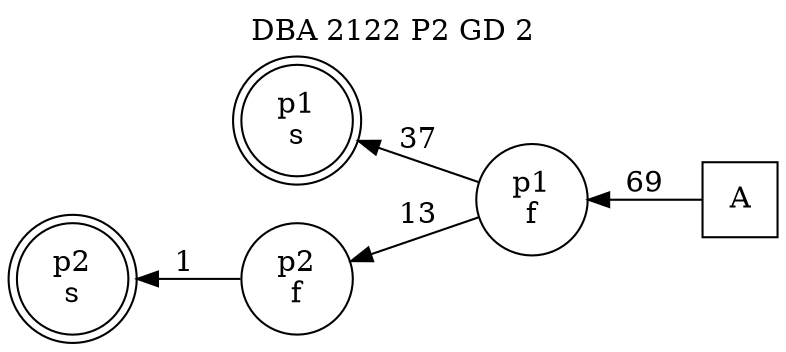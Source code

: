 digraph DBA_2122_P2_GD_2_GOOD {
labelloc="tl"
label= " DBA 2122 P2 GD 2 "
rankdir="RL";
graph [ size=" 10 , 10 !"]

"A" [shape="square" label="A"]
"p1_f" [shape="circle" label="p1
f"]
"p1_s" [shape="doublecircle" label="p1
s"]
"p2_f" [shape="circle" label="p2
f"]
"p2_s" [shape="doublecircle" label="p2
s"]
"A" -> "p1_f" [ label=69]
"p1_f" -> "p1_s" [ label=37]
"p1_f" -> "p2_f" [ label=13]
"p2_f" -> "p2_s" [ label=1]
}
